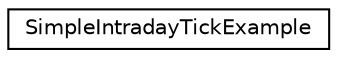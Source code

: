 digraph "Graphical Class Hierarchy"
{
  edge [fontname="Helvetica",fontsize="10",labelfontname="Helvetica",labelfontsize="10"];
  node [fontname="Helvetica",fontsize="10",shape=record];
  rankdir="LR";
  Node1 [label="SimpleIntradayTickExample",height=0.2,width=0.4,color="black", fillcolor="white", style="filled",URL="$class_simple_intraday_tick_example.html"];
}
